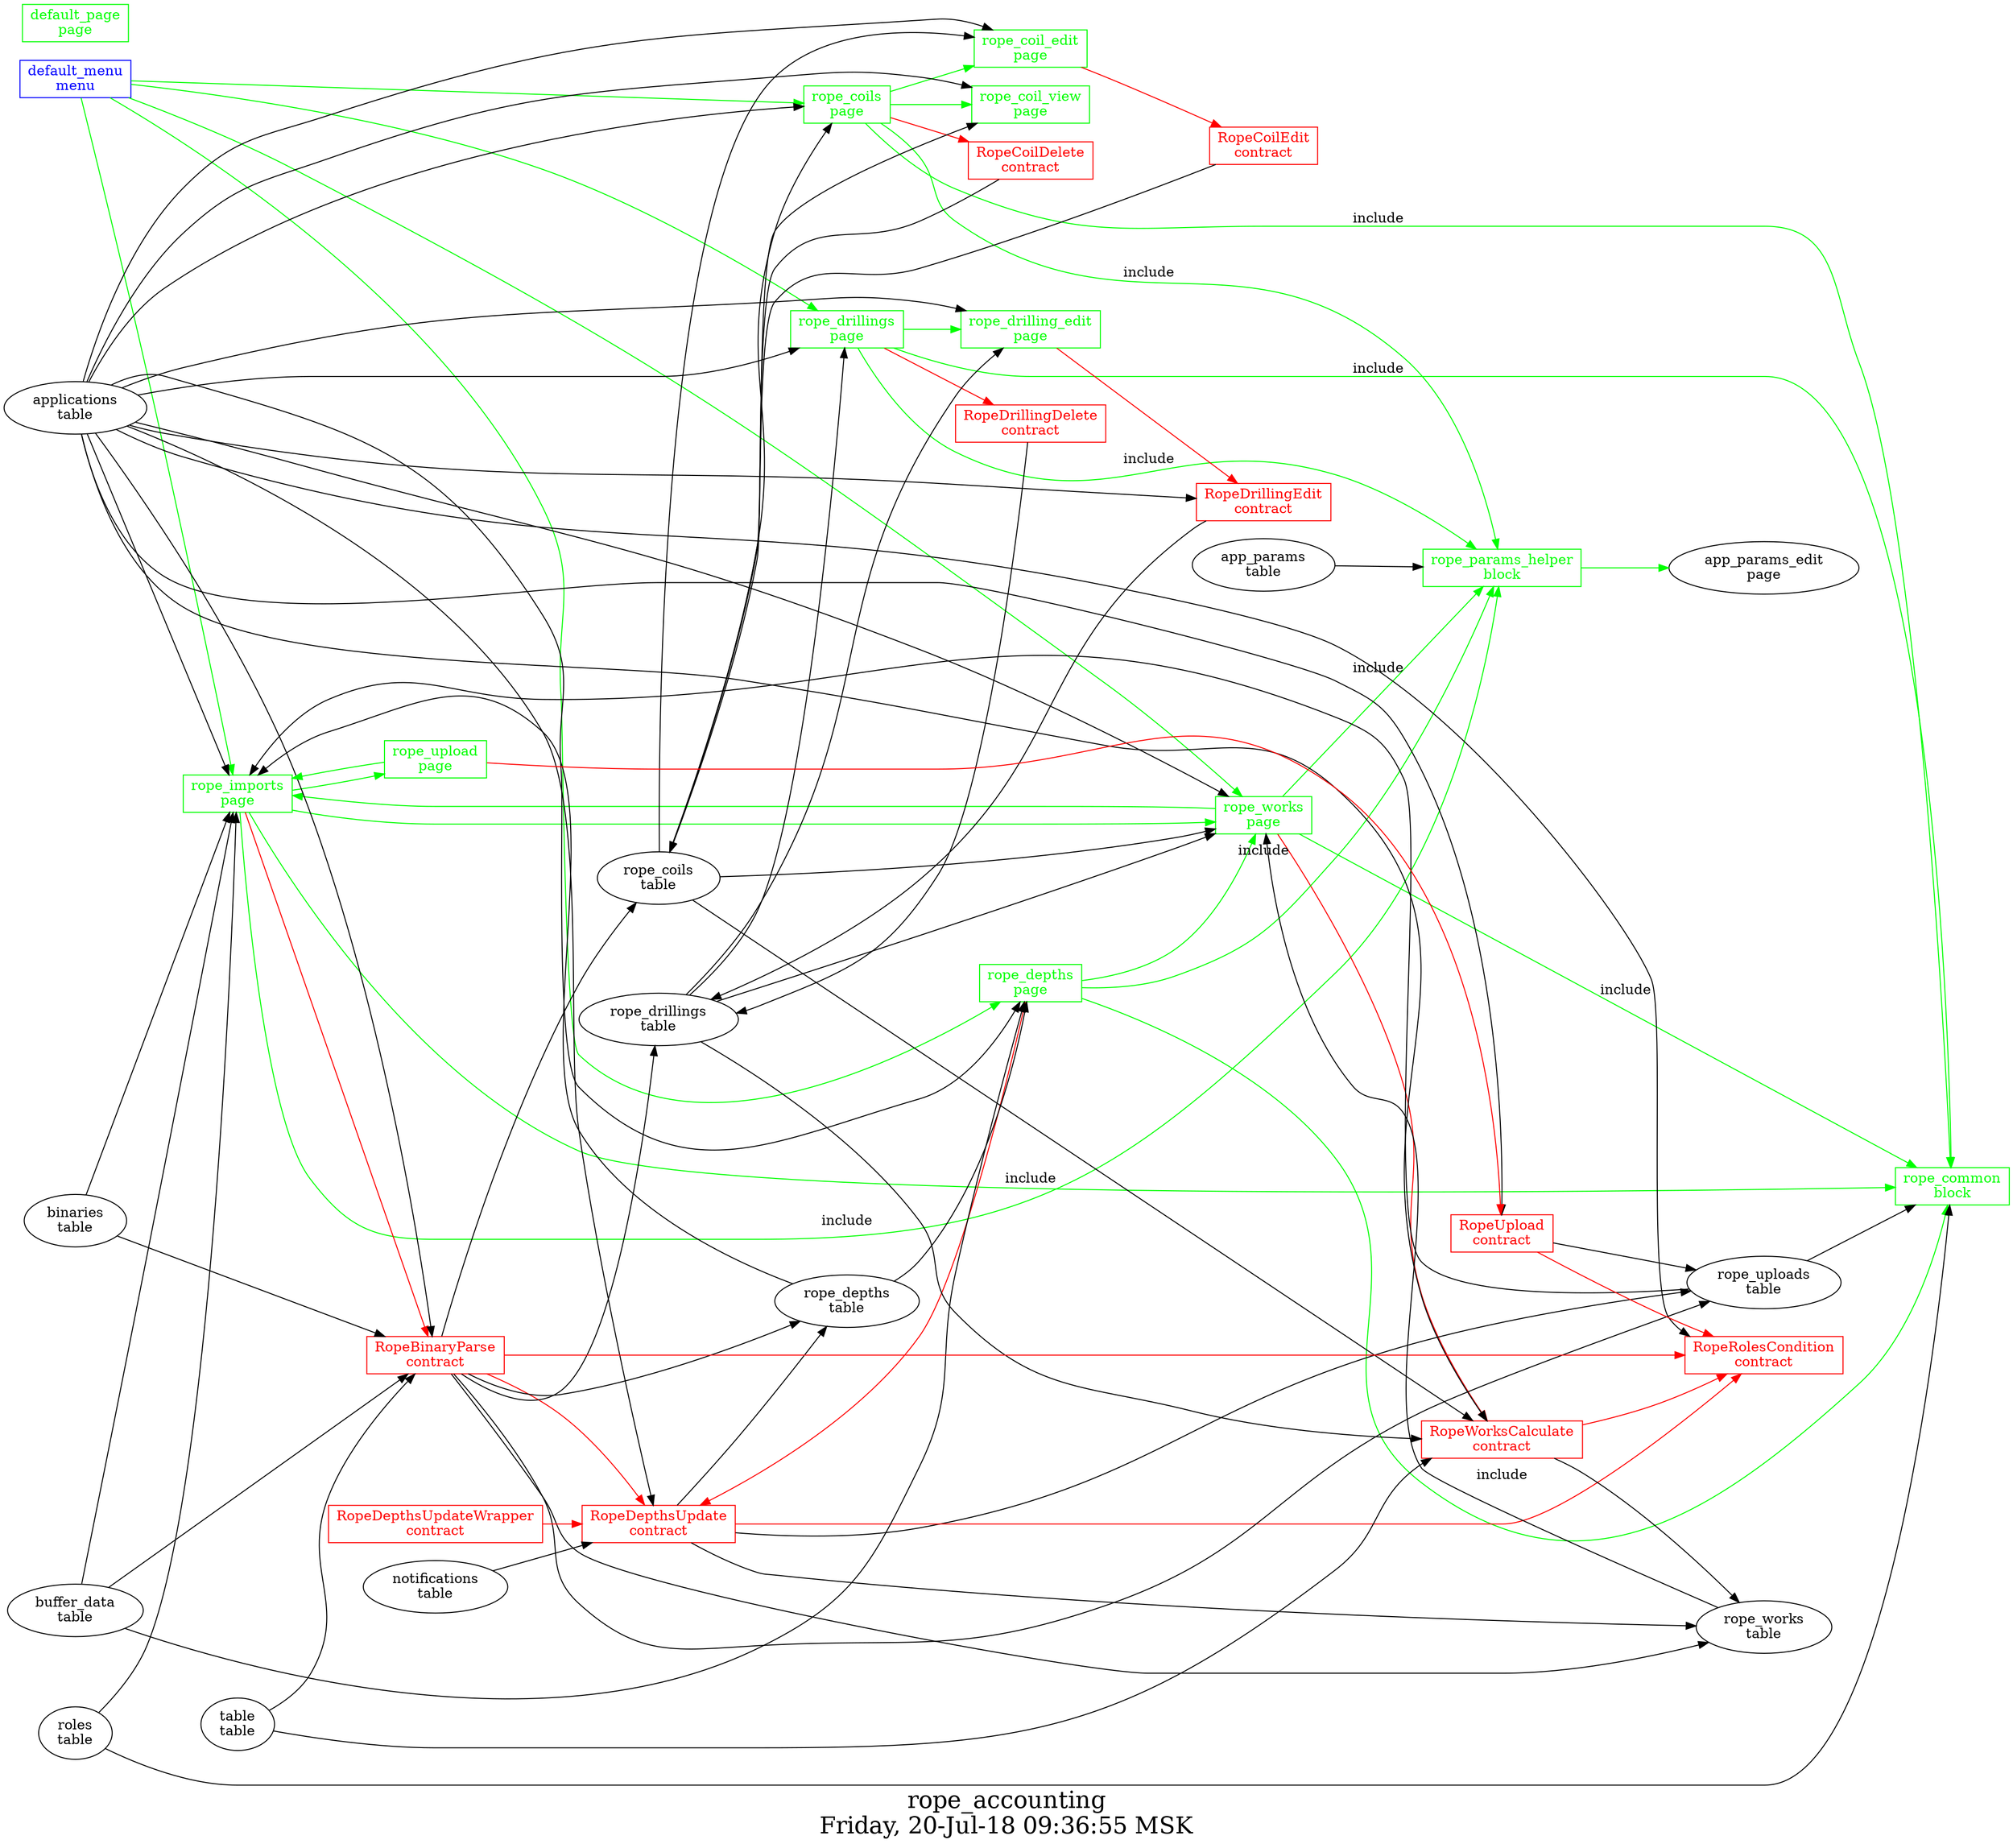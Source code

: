 digraph G {
graph [
  fontsize="24";
  label="rope_accounting\nFriday, 20-Jul-18 09:36:55 MSK";
  nojustify=true;
  ordering=out;
  rankdir=LR;
  size="30";
];
"default_menu\nmenu" -> "rope_imports\npage"  [ color=green ]
"default_menu\nmenu" -> "rope_works\npage"  [ color=green ]
"default_menu\nmenu" -> "rope_depths\npage"  [ color=green ]
"default_menu\nmenu" -> "rope_drillings\npage"  [ color=green ]
"default_menu\nmenu" -> "rope_coils\npage"  [ color=green ]
"default_menu\nmenu" [color=blue, fontcolor=blue, group=menus, shape=record];
"default_page\npage" [color=green, fontcolor=green, group=pages, shape=record];
"rope_coil_edit\npage" -> "RopeCoilEdit\ncontract"  [ color=red ]
"applications\ntable" -> "rope_coil_edit\npage"
"rope_coils\ntable" -> "rope_coil_edit\npage"
"rope_coil_edit\npage" [color=green, fontcolor=green, group=pages, shape=record];
"applications\ntable" -> "rope_coil_view\npage"
"rope_coils\ntable" -> "rope_coil_view\npage"
"rope_coil_view\npage" [color=green, fontcolor=green, group=pages, shape=record];
"rope_coils\npage" -> "RopeCoilDelete\ncontract"  [ color=red ]
"applications\ntable" -> "rope_coils\npage"
"rope_coils\ntable" -> "rope_coils\npage"
"rope_coils\npage" -> "rope_coil_edit\npage"  [ color=green ]
"rope_coils\npage" -> "rope_coil_view\npage"  [ color=green ]
"rope_coils\npage" -> "rope_common\nblock"  [ color=green, label=include ]
"rope_coils\npage" -> "rope_params_helper\nblock"  [ color=green, label=include ]
"rope_coils\npage" [color=green, fontcolor=green, group=pages, shape=record];
"rope_depths\npage" -> "RopeDepthsUpdate\ncontract"  [ color=red ]
"applications\ntable" -> "rope_depths\npage"
"rope_depths\ntable" -> "rope_depths\npage"
"buffer_data\ntable" -> "rope_depths\npage"
"rope_depths\npage" -> "rope_works\npage"  [ color=green ]
"rope_depths\npage" -> "rope_common\nblock"  [ color=green, label=include ]
"rope_depths\npage" -> "rope_params_helper\nblock"  [ color=green, label=include ]
"rope_depths\npage" [color=green, fontcolor=green, group=pages, shape=record];
"rope_drilling_edit\npage" -> "RopeDrillingEdit\ncontract"  [ color=red ]
"applications\ntable" -> "rope_drilling_edit\npage"
"rope_drillings\ntable" -> "rope_drilling_edit\npage"
"rope_drilling_edit\npage" [color=green, fontcolor=green, group=pages, shape=record];
"rope_drillings\npage" -> "RopeDrillingDelete\ncontract"  [ color=red ]
"applications\ntable" -> "rope_drillings\npage"
"rope_drillings\ntable" -> "rope_drillings\npage"
"rope_drillings\npage" -> "rope_drilling_edit\npage"  [ color=green ]
"rope_drillings\npage" -> "rope_common\nblock"  [ color=green, label=include ]
"rope_drillings\npage" -> "rope_params_helper\nblock"  [ color=green, label=include ]
"rope_drillings\npage" [color=green, fontcolor=green, group=pages, shape=record];
"rope_imports\npage" -> "RopeBinaryParse\ncontract"  [ color=red ]
"applications\ntable" -> "rope_imports\npage"
"roles\ntable" -> "rope_imports\npage"
"rope_uploads\ntable" -> "rope_imports\npage"
"binaries\ntable" -> "rope_imports\npage"
"rope_depths\ntable" -> "rope_imports\npage"
"buffer_data\ntable" -> "rope_imports\npage"
"rope_imports\npage" -> "rope_upload\npage"  [ color=green ]
"rope_imports\npage" -> "rope_works\npage"  [ color=green ]
"rope_imports\npage" -> "rope_common\nblock"  [ color=green, label=include ]
"rope_imports\npage" -> "rope_params_helper\nblock"  [ color=green, label=include ]
"rope_imports\npage" [color=green, fontcolor=green, group=pages, shape=record];
"rope_upload\npage" -> "RopeUpload\ncontract"  [ color=red ]
"rope_upload\npage" -> "rope_imports\npage"  [ color=green ]
"rope_upload\npage" [color=green, fontcolor=green, group=pages, shape=record];
"rope_works\npage" -> "RopeWorksCalculate\ncontract"  [ color=red ]
"applications\ntable" -> "rope_works\npage"
"rope_works\ntable" -> "rope_works\npage"
"rope_drillings\ntable" -> "rope_works\npage"
"rope_coils\ntable" -> "rope_works\npage"
"rope_works\npage" -> "rope_imports\npage"  [ color=green ]
"rope_works\npage" -> "rope_common\nblock"  [ color=green, label=include ]
"rope_works\npage" -> "rope_params_helper\nblock"  [ color=green, label=include ]
"rope_works\npage" [color=green, fontcolor=green, group=pages, shape=record];
"roles\ntable" -> "rope_common\nblock"
"rope_uploads\ntable" -> "rope_common\nblock"
"rope_common\nblock" [color=green, fontcolor=green, group=blocks, shape=record];
"app_params\ntable" -> "rope_params_helper\nblock"
"rope_params_helper\nblock" -> "app_params_edit\npage"  [ color=green ]
"rope_params_helper\nblock" [color=green, fontcolor=green, group=blocks, shape=record];
"RopeBinaryParse\ncontract" -> "RopeDepthsUpdate\ncontract"  [ color=red ]
"RopeBinaryParse\ncontract" -> "RopeRolesCondition\ncontract"  [ color=red ]
"RopeBinaryParse\ncontract" -> "rope_coils\ntable"  [ color="" ]
"RopeBinaryParse\ncontract" -> "rope_drillings\ntable"  [ color="" ]
"RopeBinaryParse\ncontract" -> "rope_works\ntable"  [ color="" ]
"RopeBinaryParse\ncontract" -> "rope_depths\ntable"  [ color="" ]
"RopeBinaryParse\ncontract" -> "rope_uploads\ntable"  [ color="" ]
"table\ntable" -> "RopeBinaryParse\ncontract"
"buffer_data\ntable" -> "RopeBinaryParse\ncontract"
"binaries\ntable" -> "RopeBinaryParse\ncontract"
"applications\ntable" -> "RopeBinaryParse\ncontract"
"RopeBinaryParse\ncontract" [color=red, fontcolor=red, group=contracts, shape=record];
"RopeCoilDelete\ncontract" -> "rope_coils\ntable"  [ color="" ]
"RopeCoilDelete\ncontract" [color=red, fontcolor=red, group=contracts, shape=record];
"RopeCoilEdit\ncontract" -> "rope_coils\ntable"  [ color="" ]
"RopeCoilEdit\ncontract" [color=red, fontcolor=red, group=contracts, shape=record];
"RopeDepthsUpdate\ncontract" -> "RopeRolesCondition\ncontract"  [ color=red ]
"RopeDepthsUpdate\ncontract" -> "rope_uploads\ntable"  [ color="" ]
"RopeDepthsUpdate\ncontract" -> "rope_works\ntable"  [ color="" ]
"RopeDepthsUpdate\ncontract" -> "rope_depths\ntable"  [ color="" ]
"notifications\ntable" -> "RopeDepthsUpdate\ncontract"
"applications\ntable" -> "RopeDepthsUpdate\ncontract"
"RopeDepthsUpdate\ncontract" [color=red, fontcolor=red, group=contracts, shape=record];
"RopeDepthsUpdateWrapper\ncontract" -> "RopeDepthsUpdate\ncontract"  [ color=red ]
"RopeDepthsUpdateWrapper\ncontract" [color=red, fontcolor=red, group=contracts, shape=record];
"RopeDrillingDelete\ncontract" -> "rope_drillings\ntable"  [ color="" ]
"RopeDrillingDelete\ncontract" [color=red, fontcolor=red, group=contracts, shape=record];
"RopeDrillingEdit\ncontract" -> "rope_drillings\ntable"  [ color="" ]
"applications\ntable" -> "RopeDrillingEdit\ncontract"
"RopeDrillingEdit\ncontract" [color=red, fontcolor=red, group=contracts, shape=record];
"applications\ntable" -> "RopeRolesCondition\ncontract"
"RopeRolesCondition\ncontract" [color=red, fontcolor=red, group=contracts, shape=record];
"RopeUpload\ncontract" -> "RopeRolesCondition\ncontract"  [ color=red ]
"RopeUpload\ncontract" -> "rope_uploads\ntable"  [ color="" ]
"applications\ntable" -> "RopeUpload\ncontract"
"RopeUpload\ncontract" [color=red, fontcolor=red, group=contracts, shape=record];
"RopeWorksCalculate\ncontract" -> "RopeRolesCondition\ncontract"  [ color=red ]
"RopeWorksCalculate\ncontract" -> "rope_works\ntable"  [ color="" ]
"table\ntable" -> "RopeWorksCalculate\ncontract"
"applications\ntable" -> "RopeWorksCalculate\ncontract"
"rope_coils\ntable" -> "RopeWorksCalculate\ncontract"
"rope_drillings\ntable" -> "RopeWorksCalculate\ncontract"
"RopeWorksCalculate\ncontract" [color=red, fontcolor=red, group=contracts, shape=record];
"rope_coils\ntable" [color="", fontcolor="", group=tables, shape=""];
"rope_depths\ntable" [color="", fontcolor="", group=tables, shape=""];
"rope_drillings\ntable" [color="", fontcolor="", group=tables, shape=""];
"rope_uploads\ntable" [color="", fontcolor="", group=tables, shape=""];
"rope_works\ntable" [color="", fontcolor="", group=tables, shape=""];
}
